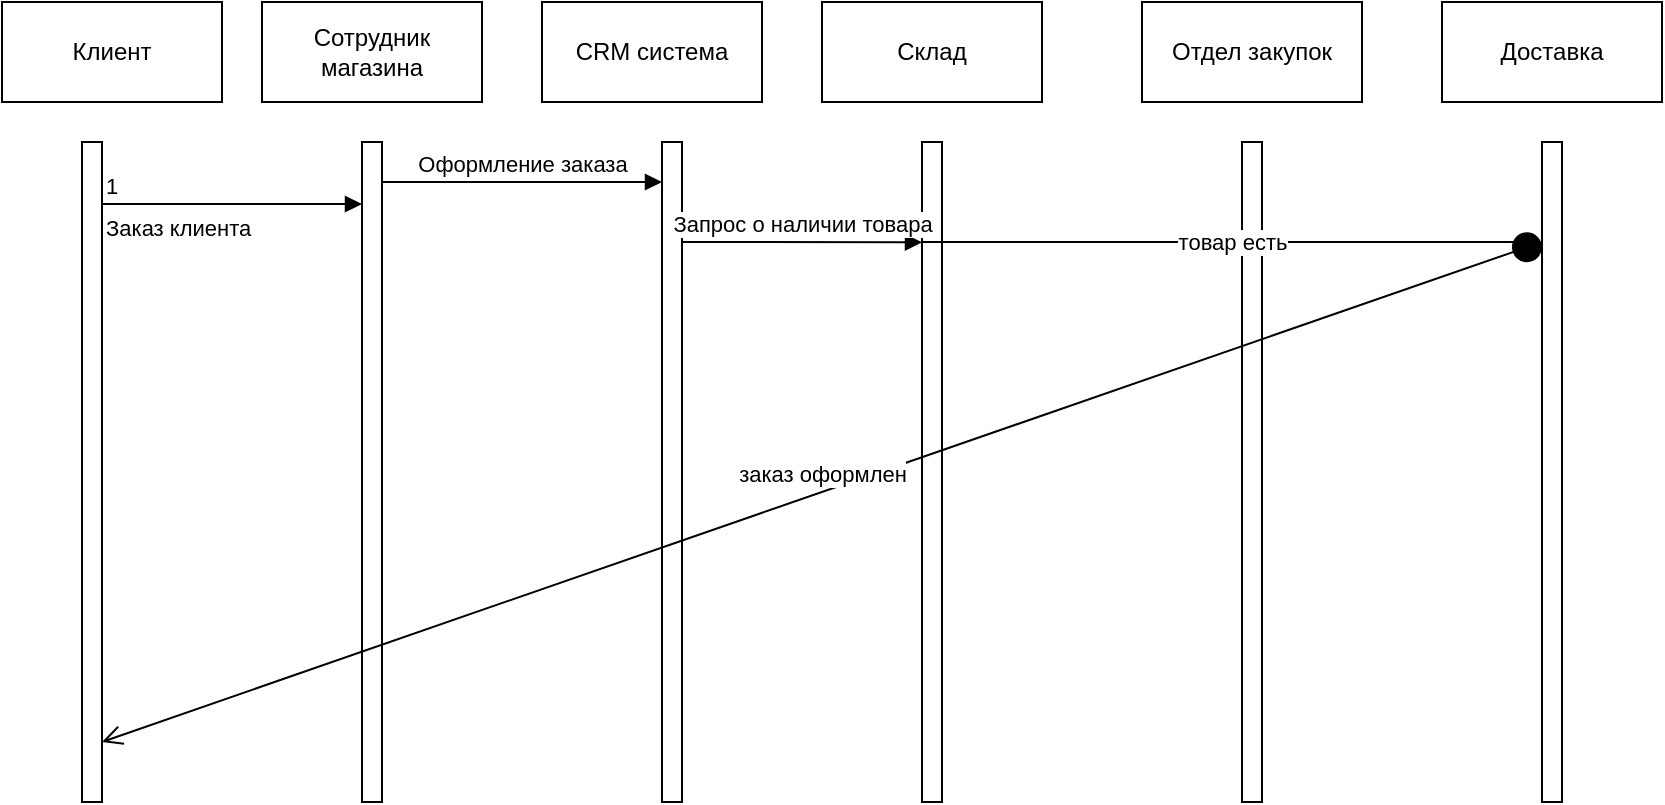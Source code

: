 <mxfile version="23.1.5" type="device">
  <diagram name="Страница — 1" id="P2cKbUIBbBS1ADMZH2tW">
    <mxGraphModel dx="1434" dy="844" grid="1" gridSize="10" guides="1" tooltips="1" connect="1" arrows="1" fold="1" page="1" pageScale="1" pageWidth="1169" pageHeight="827" math="0" shadow="0">
      <root>
        <mxCell id="0" />
        <mxCell id="1" parent="0" />
        <mxCell id="AjwDQbMTLdSp7B0-Sahd-1" value="Клиент" style="html=1;whiteSpace=wrap;" parent="1" vertex="1">
          <mxGeometry x="70" y="40" width="110" height="50" as="geometry" />
        </mxCell>
        <mxCell id="AjwDQbMTLdSp7B0-Sahd-3" value="Сотрудник магазина" style="html=1;whiteSpace=wrap;" parent="1" vertex="1">
          <mxGeometry x="200" y="40" width="110" height="50" as="geometry" />
        </mxCell>
        <mxCell id="AjwDQbMTLdSp7B0-Sahd-4" value="CRM система" style="html=1;whiteSpace=wrap;" parent="1" vertex="1">
          <mxGeometry x="340" y="40" width="110" height="50" as="geometry" />
        </mxCell>
        <mxCell id="acqdYqC7bByx6xsJeKaM-1" value="" style="html=1;points=[[0,0,0,0,5],[0,1,0,0,-5],[1,0,0,0,5],[1,1,0,0,-5]];perimeter=orthogonalPerimeter;outlineConnect=0;targetShapes=umlLifeline;portConstraint=eastwest;newEdgeStyle={&quot;curved&quot;:0,&quot;rounded&quot;:0};" vertex="1" parent="1">
          <mxGeometry x="110" y="110" width="10" height="330" as="geometry" />
        </mxCell>
        <mxCell id="acqdYqC7bByx6xsJeKaM-2" value="" style="html=1;points=[[0,0,0,0,5],[0,1,0,0,-5],[1,0,0,0,5],[1,1,0,0,-5]];perimeter=orthogonalPerimeter;outlineConnect=0;targetShapes=umlLifeline;portConstraint=eastwest;newEdgeStyle={&quot;curved&quot;:0,&quot;rounded&quot;:0};" vertex="1" parent="1">
          <mxGeometry x="250" y="110" width="10" height="330" as="geometry" />
        </mxCell>
        <mxCell id="acqdYqC7bByx6xsJeKaM-3" value="" style="html=1;points=[[0,0,0,0,5],[0,1,0,0,-5],[1,0,0,0,5],[1,1,0,0,-5]];perimeter=orthogonalPerimeter;outlineConnect=0;targetShapes=umlLifeline;portConstraint=eastwest;newEdgeStyle={&quot;curved&quot;:0,&quot;rounded&quot;:0};" vertex="1" parent="1">
          <mxGeometry x="400" y="110" width="10" height="330" as="geometry" />
        </mxCell>
        <mxCell id="acqdYqC7bByx6xsJeKaM-4" value="Склад" style="html=1;whiteSpace=wrap;" vertex="1" parent="1">
          <mxGeometry x="480" y="40" width="110" height="50" as="geometry" />
        </mxCell>
        <mxCell id="acqdYqC7bByx6xsJeKaM-5" value="Отдел закупок" style="html=1;whiteSpace=wrap;" vertex="1" parent="1">
          <mxGeometry x="640" y="40" width="110" height="50" as="geometry" />
        </mxCell>
        <mxCell id="acqdYqC7bByx6xsJeKaM-6" value="Доставка" style="html=1;whiteSpace=wrap;" vertex="1" parent="1">
          <mxGeometry x="790" y="40" width="110" height="50" as="geometry" />
        </mxCell>
        <mxCell id="acqdYqC7bByx6xsJeKaM-7" value="" style="html=1;points=[[0,0,0,0,5],[0,1,0,0,-5],[1,0,0,0,5],[1,1,0,0,-5]];perimeter=orthogonalPerimeter;outlineConnect=0;targetShapes=umlLifeline;portConstraint=eastwest;newEdgeStyle={&quot;curved&quot;:0,&quot;rounded&quot;:0};" vertex="1" parent="1">
          <mxGeometry x="530" y="110" width="10" height="330" as="geometry" />
        </mxCell>
        <mxCell id="acqdYqC7bByx6xsJeKaM-8" value="" style="html=1;points=[[0,0,0,0,5],[0,1,0,0,-5],[1,0,0,0,5],[1,1,0,0,-5]];perimeter=orthogonalPerimeter;outlineConnect=0;targetShapes=umlLifeline;portConstraint=eastwest;newEdgeStyle={&quot;curved&quot;:0,&quot;rounded&quot;:0};" vertex="1" parent="1">
          <mxGeometry x="690" y="110" width="10" height="330" as="geometry" />
        </mxCell>
        <mxCell id="acqdYqC7bByx6xsJeKaM-9" value="" style="html=1;points=[[0,0,0,0,5],[0,1,0,0,-5],[1,0,0,0,5],[1,1,0,0,-5]];perimeter=orthogonalPerimeter;outlineConnect=0;targetShapes=umlLifeline;portConstraint=eastwest;newEdgeStyle={&quot;curved&quot;:0,&quot;rounded&quot;:0};" vertex="1" parent="1">
          <mxGeometry x="840" y="110" width="10" height="330" as="geometry" />
        </mxCell>
        <mxCell id="acqdYqC7bByx6xsJeKaM-10" value="Заказ клиента" style="endArrow=block;endFill=1;html=1;edgeStyle=orthogonalEdgeStyle;align=left;verticalAlign=top;rounded=0;" edge="1" parent="1" target="acqdYqC7bByx6xsJeKaM-2">
          <mxGeometry x="-1" relative="1" as="geometry">
            <mxPoint x="120" y="140" as="sourcePoint" />
            <mxPoint x="240" y="140" as="targetPoint" />
            <Array as="points">
              <mxPoint x="120" y="141" />
            </Array>
          </mxGeometry>
        </mxCell>
        <mxCell id="acqdYqC7bByx6xsJeKaM-11" value="1" style="edgeLabel;resizable=0;html=1;align=left;verticalAlign=bottom;" connectable="0" vertex="1" parent="acqdYqC7bByx6xsJeKaM-10">
          <mxGeometry x="-1" relative="1" as="geometry" />
        </mxCell>
        <mxCell id="acqdYqC7bByx6xsJeKaM-13" value="Оформление заказа" style="html=1;verticalAlign=bottom;endArrow=block;curved=0;rounded=0;" edge="1" parent="1" target="acqdYqC7bByx6xsJeKaM-3">
          <mxGeometry width="80" relative="1" as="geometry">
            <mxPoint x="260" y="130" as="sourcePoint" />
            <mxPoint x="340" y="130" as="targetPoint" />
          </mxGeometry>
        </mxCell>
        <mxCell id="acqdYqC7bByx6xsJeKaM-15" value="Запрос о наличии товара" style="html=1;verticalAlign=bottom;endArrow=block;curved=0;rounded=0;entryX=0;entryY=0.152;entryDx=0;entryDy=0;entryPerimeter=0;" edge="1" parent="1" target="acqdYqC7bByx6xsJeKaM-7">
          <mxGeometry width="80" relative="1" as="geometry">
            <mxPoint x="410" y="160" as="sourcePoint" />
            <mxPoint x="490" y="160" as="targetPoint" />
          </mxGeometry>
        </mxCell>
        <mxCell id="acqdYqC7bByx6xsJeKaM-16" value="" style="endArrow=classic;html=1;rounded=0;" edge="1" parent="1">
          <mxGeometry relative="1" as="geometry">
            <mxPoint x="530" y="160" as="sourcePoint" />
            <mxPoint x="840" y="160" as="targetPoint" />
          </mxGeometry>
        </mxCell>
        <mxCell id="acqdYqC7bByx6xsJeKaM-17" value="товар есть" style="edgeLabel;resizable=0;html=1;;align=center;verticalAlign=middle;" connectable="0" vertex="1" parent="acqdYqC7bByx6xsJeKaM-16">
          <mxGeometry relative="1" as="geometry" />
        </mxCell>
        <mxCell id="acqdYqC7bByx6xsJeKaM-19" value="заказ оформлен" style="html=1;verticalAlign=bottom;startArrow=circle;startFill=1;endArrow=open;startSize=6;endSize=8;curved=0;rounded=0;entryX=1;entryY=0.909;entryDx=0;entryDy=0;entryPerimeter=0;" edge="1" parent="1" target="acqdYqC7bByx6xsJeKaM-1">
          <mxGeometry width="80" relative="1" as="geometry">
            <mxPoint x="840" y="160" as="sourcePoint" />
            <mxPoint x="130" y="400" as="targetPoint" />
          </mxGeometry>
        </mxCell>
      </root>
    </mxGraphModel>
  </diagram>
</mxfile>
